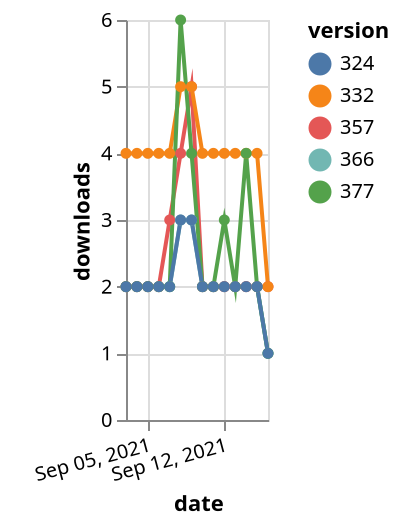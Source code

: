 {"$schema": "https://vega.github.io/schema/vega-lite/v5.json", "description": "A simple bar chart with embedded data.", "data": {"values": [{"date": "2021-09-03", "total": 2335, "delta": 2, "version": "366"}, {"date": "2021-09-04", "total": 2337, "delta": 2, "version": "366"}, {"date": "2021-09-05", "total": 2339, "delta": 2, "version": "366"}, {"date": "2021-09-06", "total": 2341, "delta": 2, "version": "366"}, {"date": "2021-09-07", "total": 2343, "delta": 2, "version": "366"}, {"date": "2021-09-08", "total": 2346, "delta": 3, "version": "366"}, {"date": "2021-09-09", "total": 2349, "delta": 3, "version": "366"}, {"date": "2021-09-10", "total": 2351, "delta": 2, "version": "366"}, {"date": "2021-09-11", "total": 2353, "delta": 2, "version": "366"}, {"date": "2021-09-12", "total": 2355, "delta": 2, "version": "366"}, {"date": "2021-09-13", "total": 2357, "delta": 2, "version": "366"}, {"date": "2021-09-14", "total": 2359, "delta": 2, "version": "366"}, {"date": "2021-09-15", "total": 2361, "delta": 2, "version": "366"}, {"date": "2021-09-16", "total": 2362, "delta": 1, "version": "366"}, {"date": "2021-09-03", "total": 2940, "delta": 2, "version": "357"}, {"date": "2021-09-04", "total": 2942, "delta": 2, "version": "357"}, {"date": "2021-09-05", "total": 2944, "delta": 2, "version": "357"}, {"date": "2021-09-06", "total": 2946, "delta": 2, "version": "357"}, {"date": "2021-09-07", "total": 2949, "delta": 3, "version": "357"}, {"date": "2021-09-08", "total": 2953, "delta": 4, "version": "357"}, {"date": "2021-09-09", "total": 2958, "delta": 5, "version": "357"}, {"date": "2021-09-10", "total": 2960, "delta": 2, "version": "357"}, {"date": "2021-09-11", "total": 2962, "delta": 2, "version": "357"}, {"date": "2021-09-12", "total": 2964, "delta": 2, "version": "357"}, {"date": "2021-09-13", "total": 2966, "delta": 2, "version": "357"}, {"date": "2021-09-14", "total": 2968, "delta": 2, "version": "357"}, {"date": "2021-09-15", "total": 2970, "delta": 2, "version": "357"}, {"date": "2021-09-16", "total": 2972, "delta": 2, "version": "357"}, {"date": "2021-09-03", "total": 4936, "delta": 4, "version": "332"}, {"date": "2021-09-04", "total": 4940, "delta": 4, "version": "332"}, {"date": "2021-09-05", "total": 4944, "delta": 4, "version": "332"}, {"date": "2021-09-06", "total": 4948, "delta": 4, "version": "332"}, {"date": "2021-09-07", "total": 4952, "delta": 4, "version": "332"}, {"date": "2021-09-08", "total": 4957, "delta": 5, "version": "332"}, {"date": "2021-09-09", "total": 4962, "delta": 5, "version": "332"}, {"date": "2021-09-10", "total": 4966, "delta": 4, "version": "332"}, {"date": "2021-09-11", "total": 4970, "delta": 4, "version": "332"}, {"date": "2021-09-12", "total": 4974, "delta": 4, "version": "332"}, {"date": "2021-09-13", "total": 4978, "delta": 4, "version": "332"}, {"date": "2021-09-14", "total": 4982, "delta": 4, "version": "332"}, {"date": "2021-09-15", "total": 4986, "delta": 4, "version": "332"}, {"date": "2021-09-16", "total": 4988, "delta": 2, "version": "332"}, {"date": "2021-09-03", "total": 2116, "delta": 2, "version": "377"}, {"date": "2021-09-04", "total": 2118, "delta": 2, "version": "377"}, {"date": "2021-09-05", "total": 2120, "delta": 2, "version": "377"}, {"date": "2021-09-06", "total": 2122, "delta": 2, "version": "377"}, {"date": "2021-09-07", "total": 2124, "delta": 2, "version": "377"}, {"date": "2021-09-08", "total": 2130, "delta": 6, "version": "377"}, {"date": "2021-09-09", "total": 2134, "delta": 4, "version": "377"}, {"date": "2021-09-10", "total": 2136, "delta": 2, "version": "377"}, {"date": "2021-09-11", "total": 2138, "delta": 2, "version": "377"}, {"date": "2021-09-12", "total": 2141, "delta": 3, "version": "377"}, {"date": "2021-09-13", "total": 2143, "delta": 2, "version": "377"}, {"date": "2021-09-14", "total": 2147, "delta": 4, "version": "377"}, {"date": "2021-09-15", "total": 2149, "delta": 2, "version": "377"}, {"date": "2021-09-16", "total": 2150, "delta": 1, "version": "377"}, {"date": "2021-09-03", "total": 2642, "delta": 2, "version": "324"}, {"date": "2021-09-04", "total": 2644, "delta": 2, "version": "324"}, {"date": "2021-09-05", "total": 2646, "delta": 2, "version": "324"}, {"date": "2021-09-06", "total": 2648, "delta": 2, "version": "324"}, {"date": "2021-09-07", "total": 2650, "delta": 2, "version": "324"}, {"date": "2021-09-08", "total": 2653, "delta": 3, "version": "324"}, {"date": "2021-09-09", "total": 2656, "delta": 3, "version": "324"}, {"date": "2021-09-10", "total": 2658, "delta": 2, "version": "324"}, {"date": "2021-09-11", "total": 2660, "delta": 2, "version": "324"}, {"date": "2021-09-12", "total": 2662, "delta": 2, "version": "324"}, {"date": "2021-09-13", "total": 2664, "delta": 2, "version": "324"}, {"date": "2021-09-14", "total": 2666, "delta": 2, "version": "324"}, {"date": "2021-09-15", "total": 2668, "delta": 2, "version": "324"}, {"date": "2021-09-16", "total": 2669, "delta": 1, "version": "324"}]}, "width": "container", "mark": {"type": "line", "point": {"filled": true}}, "encoding": {"x": {"field": "date", "type": "temporal", "timeUnit": "yearmonthdate", "title": "date", "axis": {"labelAngle": -15}}, "y": {"field": "delta", "type": "quantitative", "title": "downloads"}, "color": {"field": "version", "type": "nominal"}, "tooltip": {"field": "delta"}}}